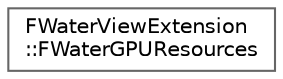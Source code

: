 digraph "Graphical Class Hierarchy"
{
 // INTERACTIVE_SVG=YES
 // LATEX_PDF_SIZE
  bgcolor="transparent";
  edge [fontname=Helvetica,fontsize=10,labelfontname=Helvetica,labelfontsize=10];
  node [fontname=Helvetica,fontsize=10,shape=box,height=0.2,width=0.4];
  rankdir="LR";
  Node0 [id="Node000000",label="FWaterViewExtension\l::FWaterGPUResources",height=0.2,width=0.4,color="grey40", fillcolor="white", style="filled",URL="$de/dcd/structFWaterViewExtension_1_1FWaterGPUResources.html",tooltip=" "];
}
